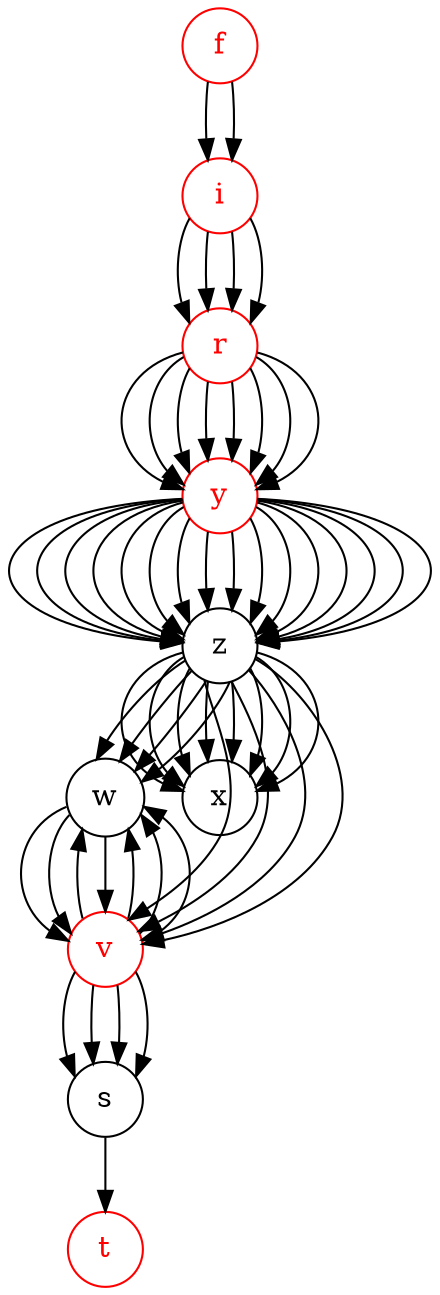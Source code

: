 digraph "ABR" {
node [shape=circle]
w[color=black, fontcolor=black]
z[color=red, fontcolor=red]
x[color=black, fontcolor=black]
y[color=red, fontcolor=red]
z[color=black, fontcolor=black]
r[color=red, fontcolor=red]
v[color=red, fontcolor=red]
w[color=black, fontcolor=black]
z[color=red, fontcolor=red]
x[color=black, fontcolor=black]
y[color=red, fontcolor=red]
z[color=black, fontcolor=black]
i[color=red, fontcolor=red]
v[color=red, fontcolor=red]
w[color=black, fontcolor=black]
z[color=red, fontcolor=red]
x[color=black, fontcolor=black]
y[color=red, fontcolor=red]
z[color=black, fontcolor=black]
r[color=red, fontcolor=red]
s[color=black, fontcolor=black]
v[color=red, fontcolor=red]
w[color=black, fontcolor=black]
z[color=red, fontcolor=red]
x[color=black, fontcolor=black]
y[color=red, fontcolor=red]
z[color=black, fontcolor=black]
f[color=red, fontcolor=red]
v[color=red, fontcolor=red]
w[color=black, fontcolor=black]
z[color=red, fontcolor=red]
x[color=black, fontcolor=black]
y[color=red, fontcolor=red]
z[color=black, fontcolor=black]
r[color=red, fontcolor=red]
s[color=black, fontcolor=black]
v[color=red, fontcolor=red]
w[color=black, fontcolor=black]
z[color=red, fontcolor=red]
x[color=black, fontcolor=black]
y[color=red, fontcolor=red]
z[color=black, fontcolor=black]
i[color=red, fontcolor=red]
s[color=black, fontcolor=black]
v[color=red, fontcolor=red]
w[color=black, fontcolor=black]
z[color=red, fontcolor=red]
x[color=black, fontcolor=black]
y[color=red, fontcolor=red]
z[color=black, fontcolor=black]
r[color=red, fontcolor=red]
s[color=black, fontcolor=black]
t[color=red, fontcolor=red]
v[color=red, fontcolor=red]
w[color=black, fontcolor=black]
z[color=red, fontcolor=red]
x[color=black, fontcolor=black]
y[color=red, fontcolor=red]
z[color=black, fontcolor=black]
z -> w
z -> x
y -> z
y -> z
r -> y
r -> y
w -> v
z -> w
z -> x
y -> z
y -> z
i -> r
i -> r
w -> v
z -> w
z -> x
y -> z
y -> z
r -> y
r -> y
v -> s
v -> w
z -> v
z -> x
y -> z
y -> z
f -> i
f -> i
w -> v
z -> w
z -> x
y -> z
y -> z
r -> y
r -> y
v -> s
v -> w
z -> v
z -> x
y -> z
y -> z
i -> r
i -> r
v -> s
v -> w
z -> v
z -> x
y -> z
y -> z
r -> y
r -> y
s -> t
v -> s
v -> w
z -> v
z -> x
y -> z
y -> z
}
